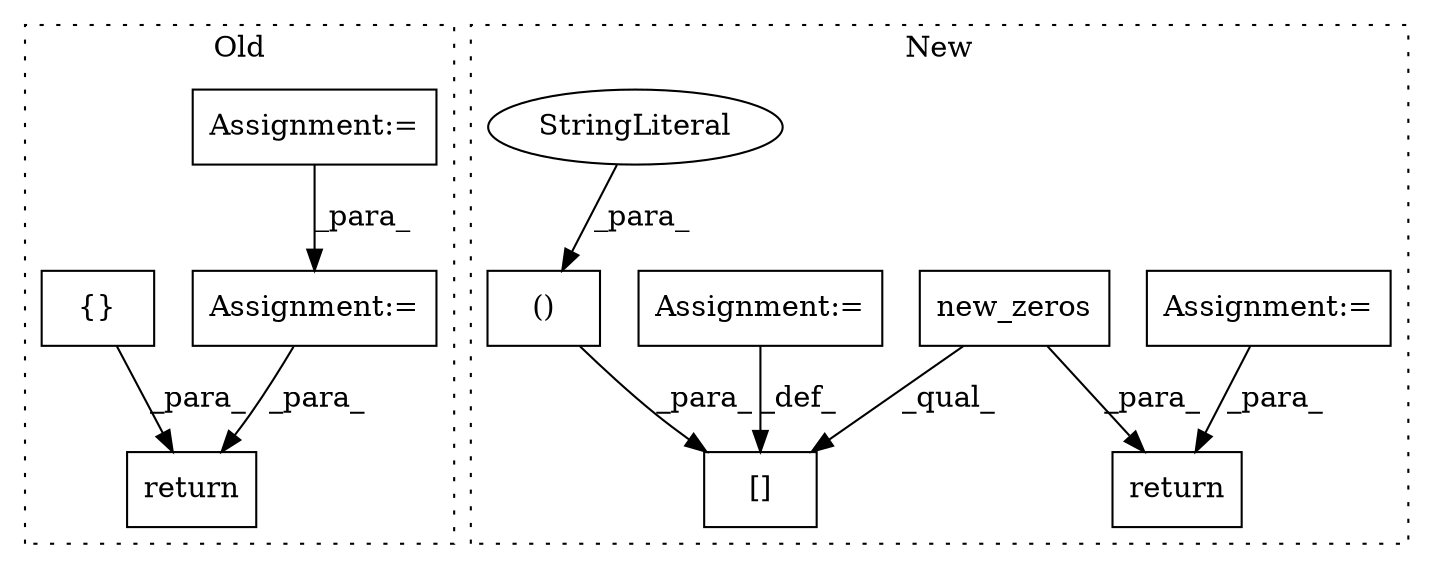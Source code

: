 digraph G {
subgraph cluster0 {
1 [label="return" a="41" s="7787" l="12" shape="box"];
6 [label="Assignment:=" a="7" s="7892" l="19" shape="box"];
8 [label="Assignment:=" a="7" s="6429" l="1" shape="box"];
10 [label="{}" a="4" s="6468" l="2" shape="box"];
label = "Old";
style="dotted";
}
subgraph cluster1 {
2 [label="new_zeros" a="32" s="6424,6471" l="10,1" shape="box"];
3 [label="return" a="41" s="7962" l="12" shape="box"];
4 [label="[]" a="2" s="7731,7780" l="13,2" shape="box"];
5 [label="Assignment:=" a="7" s="6489" l="1" shape="box"];
7 [label="Assignment:=" a="7" s="7782" l="1" shape="box"];
9 [label="()" a="106" s="7744" l="36" shape="box"];
11 [label="StringLiteral" a="45" s="7764" l="16" shape="ellipse"];
label = "New";
style="dotted";
}
2 -> 3 [label="_para_"];
2 -> 4 [label="_qual_"];
5 -> 3 [label="_para_"];
6 -> 1 [label="_para_"];
7 -> 4 [label="_def_"];
8 -> 6 [label="_para_"];
9 -> 4 [label="_para_"];
10 -> 1 [label="_para_"];
11 -> 9 [label="_para_"];
}